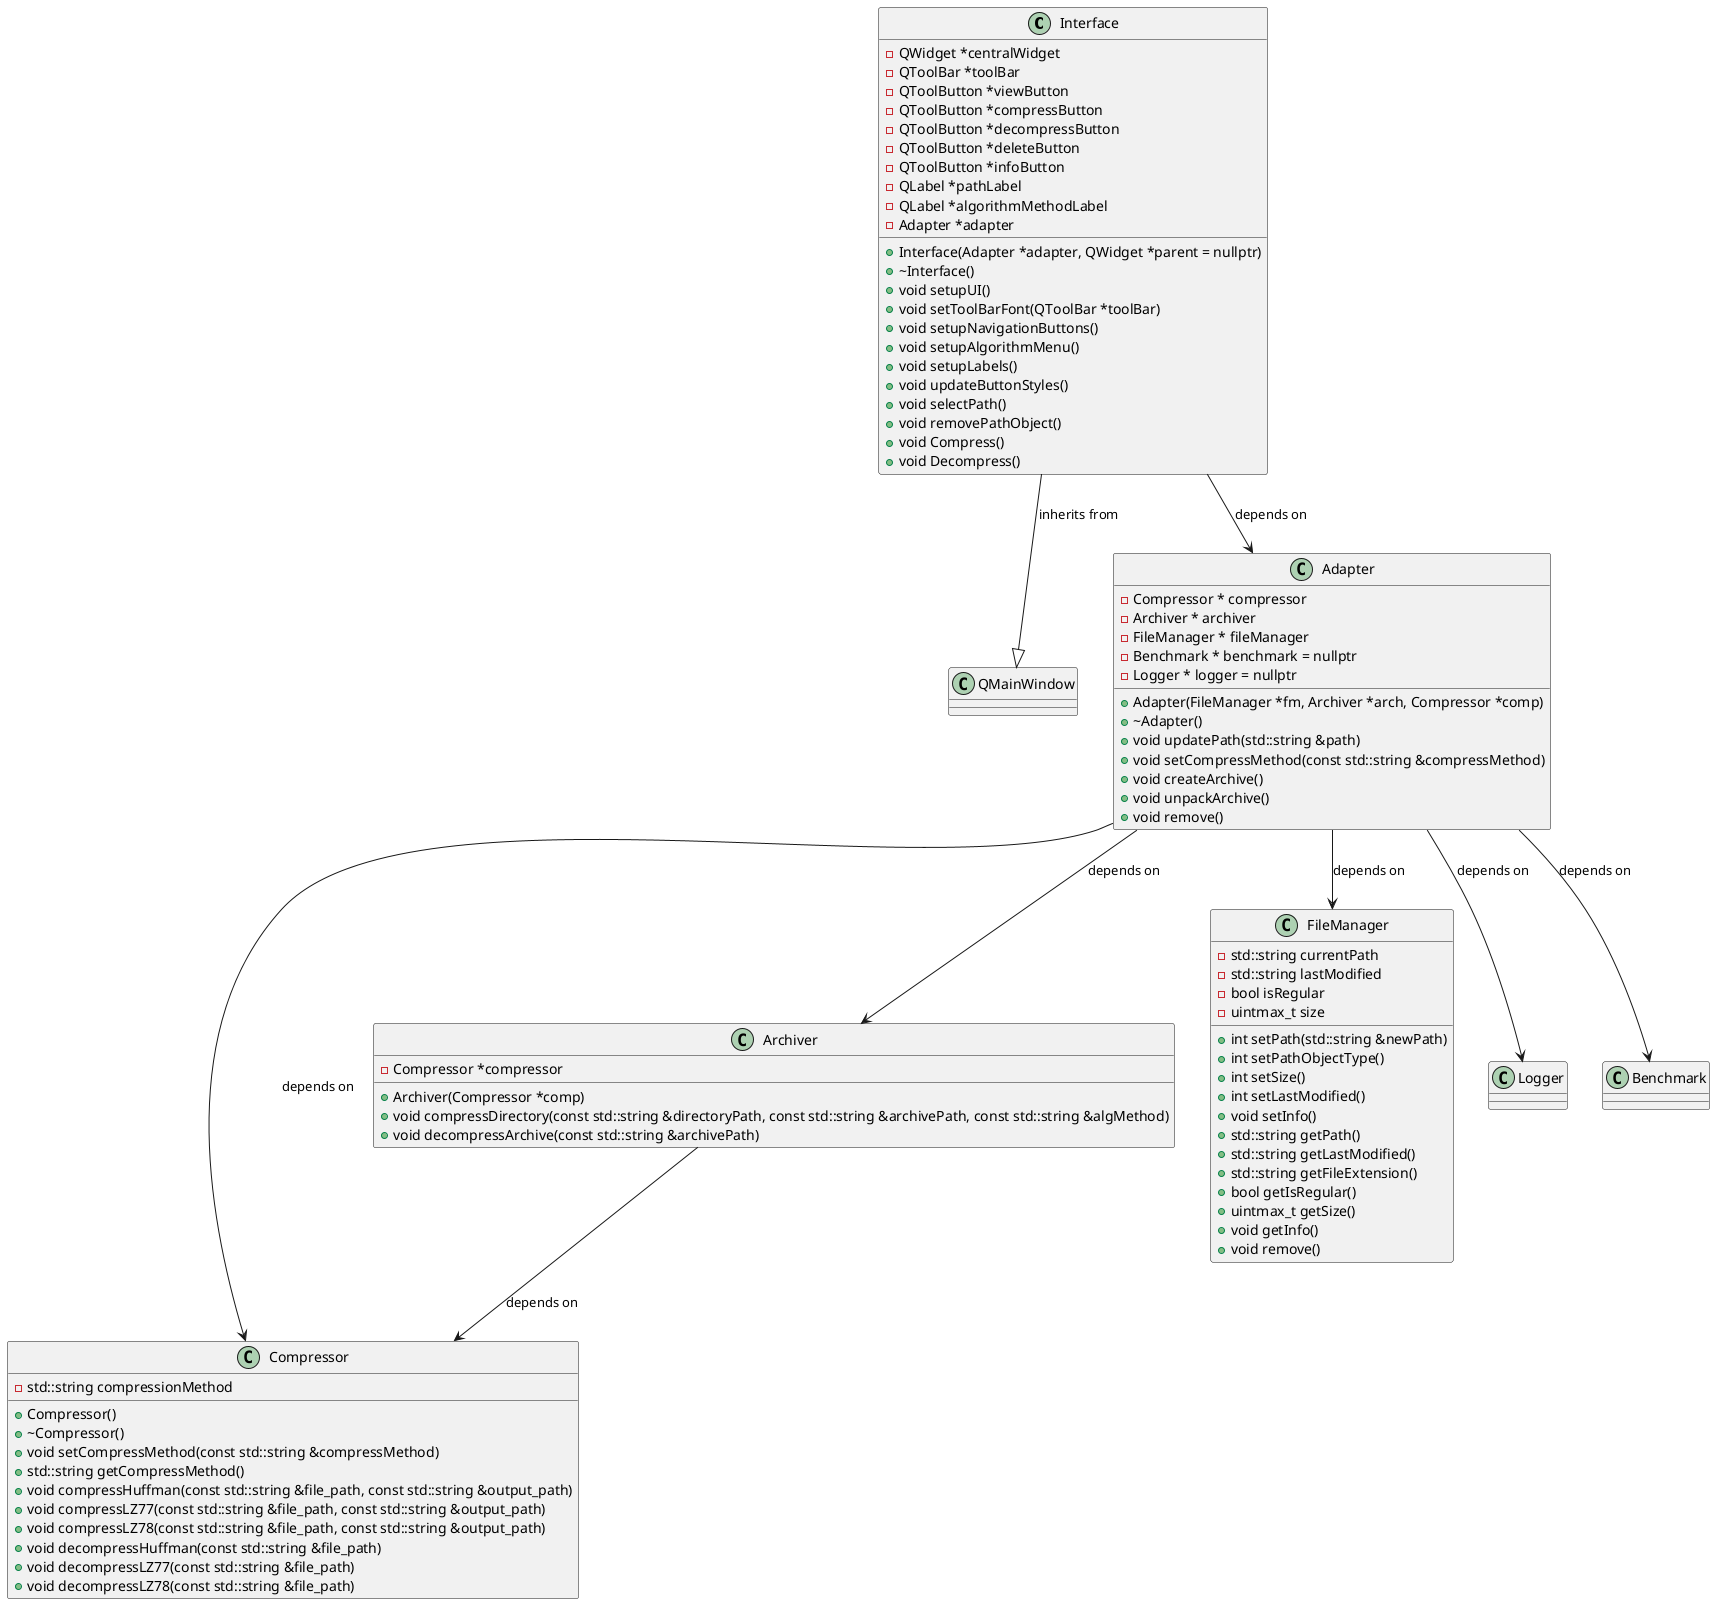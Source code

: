 @startuml

class Interface {
    - QWidget *centralWidget
    - QToolBar *toolBar
    - QToolButton *viewButton
    - QToolButton *compressButton
    - QToolButton *decompressButton
    - QToolButton *deleteButton
    - QToolButton *infoButton
    - QLabel *pathLabel
    - QLabel *algorithmMethodLabel
    - Adapter *adapter

    + Interface(Adapter *adapter, QWidget *parent = nullptr)
    + ~Interface()
    + void setupUI()
    + void setToolBarFont(QToolBar *toolBar)
    + void setupNavigationButtons()
    + void setupAlgorithmMenu()
    + void setupLabels()
    + void updateButtonStyles()
    + void selectPath()
    + void removePathObject()
    + void Compress()
    + void Decompress()
}


Interface --|> QMainWindow : inherits from
Interface --> Adapter : depends on


class Adapter {
    - Compressor * compressor
    - Archiver * archiver
    - FileManager * fileManager
    - Benchmark * benchmark = nullptr
    - Logger * logger = nullptr

    + Adapter(FileManager *fm, Archiver *arch, Compressor *comp)
    + ~Adapter()
    + void updatePath(std::string &path)
    + void setCompressMethod(const std::string &compressMethod)
    + void createArchive()
    + void unpackArchive()
    + void remove()
}


Adapter --> Compressor : depends on
Adapter --> Archiver : depends on
Adapter --> FileManager : depends on
Adapter --> Logger : depends on
Adapter --> Benchmark : depends on


class FileManager {
    - std::string currentPath
    - std::string lastModified
    - bool isRegular
    - uintmax_t size

    + int setPath(std::string &newPath)
    + int setPathObjectType()
    + int setSize()
    + int setLastModified()
    + void setInfo()
    + std::string getPath()
    + std::string getLastModified()
    + std::string getFileExtension()
    + bool getIsRegular()
    + uintmax_t getSize()
    + void getInfo()
    + void remove()
}


class Compressor {
    - std::string compressionMethod

    + Compressor()
    + ~Compressor()
    + void setCompressMethod(const std::string &compressMethod)
    + std::string getCompressMethod()
    + void compressHuffman(const std::string &file_path, const std::string &output_path)
    + void compressLZ77(const std::string &file_path, const std::string &output_path)
    + void compressLZ78(const std::string &file_path, const std::string &output_path)
    + void decompressHuffman(const std::string &file_path)
    + void decompressLZ77(const std::string &file_path)
    + void decompressLZ78(const std::string &file_path)
}


class Archiver {
    - Compressor *compressor

    + Archiver(Compressor *comp)
    + void compressDirectory(const std::string &directoryPath, const std::string &archivePath, const std::string &algMethod)
    + void decompressArchive(const std::string &archivePath)
}


Archiver --> Compressor : depends on


@enduml